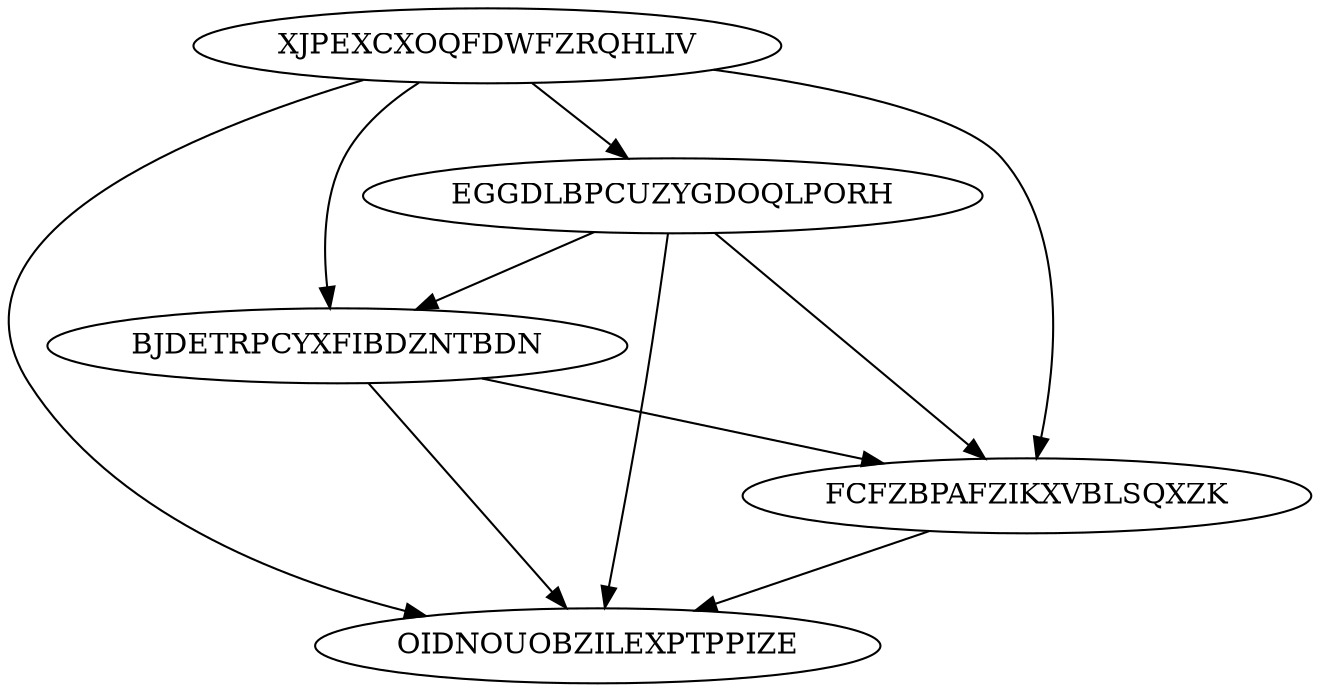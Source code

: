 digraph "N5M10" {
	XJPEXCXOQFDWFZRQHLIV			[Weight=13, Start=0, Processor=1];
	EGGDLBPCUZYGDOQLPORH			[Weight=14, Start=13, Processor=1];
	BJDETRPCYXFIBDZNTBDN			[Weight=16, Start=27, Processor=1];
	FCFZBPAFZIKXVBLSQXZK			[Weight=19, Start=43, Processor=1];
	OIDNOUOBZILEXPTPPIZE			[Weight=15, Start=62, Processor=1];
	XJPEXCXOQFDWFZRQHLIV -> FCFZBPAFZIKXVBLSQXZK		[Weight=13];
	XJPEXCXOQFDWFZRQHLIV -> BJDETRPCYXFIBDZNTBDN		[Weight=17];
	BJDETRPCYXFIBDZNTBDN -> OIDNOUOBZILEXPTPPIZE		[Weight=15];
	EGGDLBPCUZYGDOQLPORH -> FCFZBPAFZIKXVBLSQXZK		[Weight=12];
	BJDETRPCYXFIBDZNTBDN -> FCFZBPAFZIKXVBLSQXZK		[Weight=15];
	EGGDLBPCUZYGDOQLPORH -> BJDETRPCYXFIBDZNTBDN		[Weight=20];
	XJPEXCXOQFDWFZRQHLIV -> OIDNOUOBZILEXPTPPIZE		[Weight=10];
	EGGDLBPCUZYGDOQLPORH -> OIDNOUOBZILEXPTPPIZE		[Weight=13];
	FCFZBPAFZIKXVBLSQXZK -> OIDNOUOBZILEXPTPPIZE		[Weight=10];
	XJPEXCXOQFDWFZRQHLIV -> EGGDLBPCUZYGDOQLPORH		[Weight=13];
}
